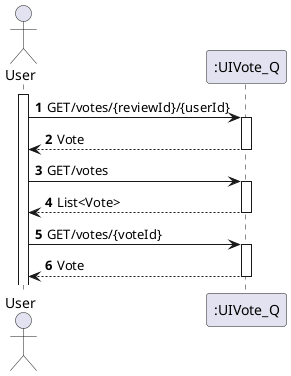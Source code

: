 @startuml
'https://plantuml.com/sequence-diagram

autoactivate on
autonumber

actor "User" as User
participant ":UIVote_Q" as vote1

activate User


User -> vote1: GET/votes/{reviewId}/{userId}
vote1 --> User: Vote
User -> vote1: GET/votes
vote1 --> User: List<Vote>
User -> vote1: GET/votes/{voteId}
vote1 --> User: Vote
@enduml